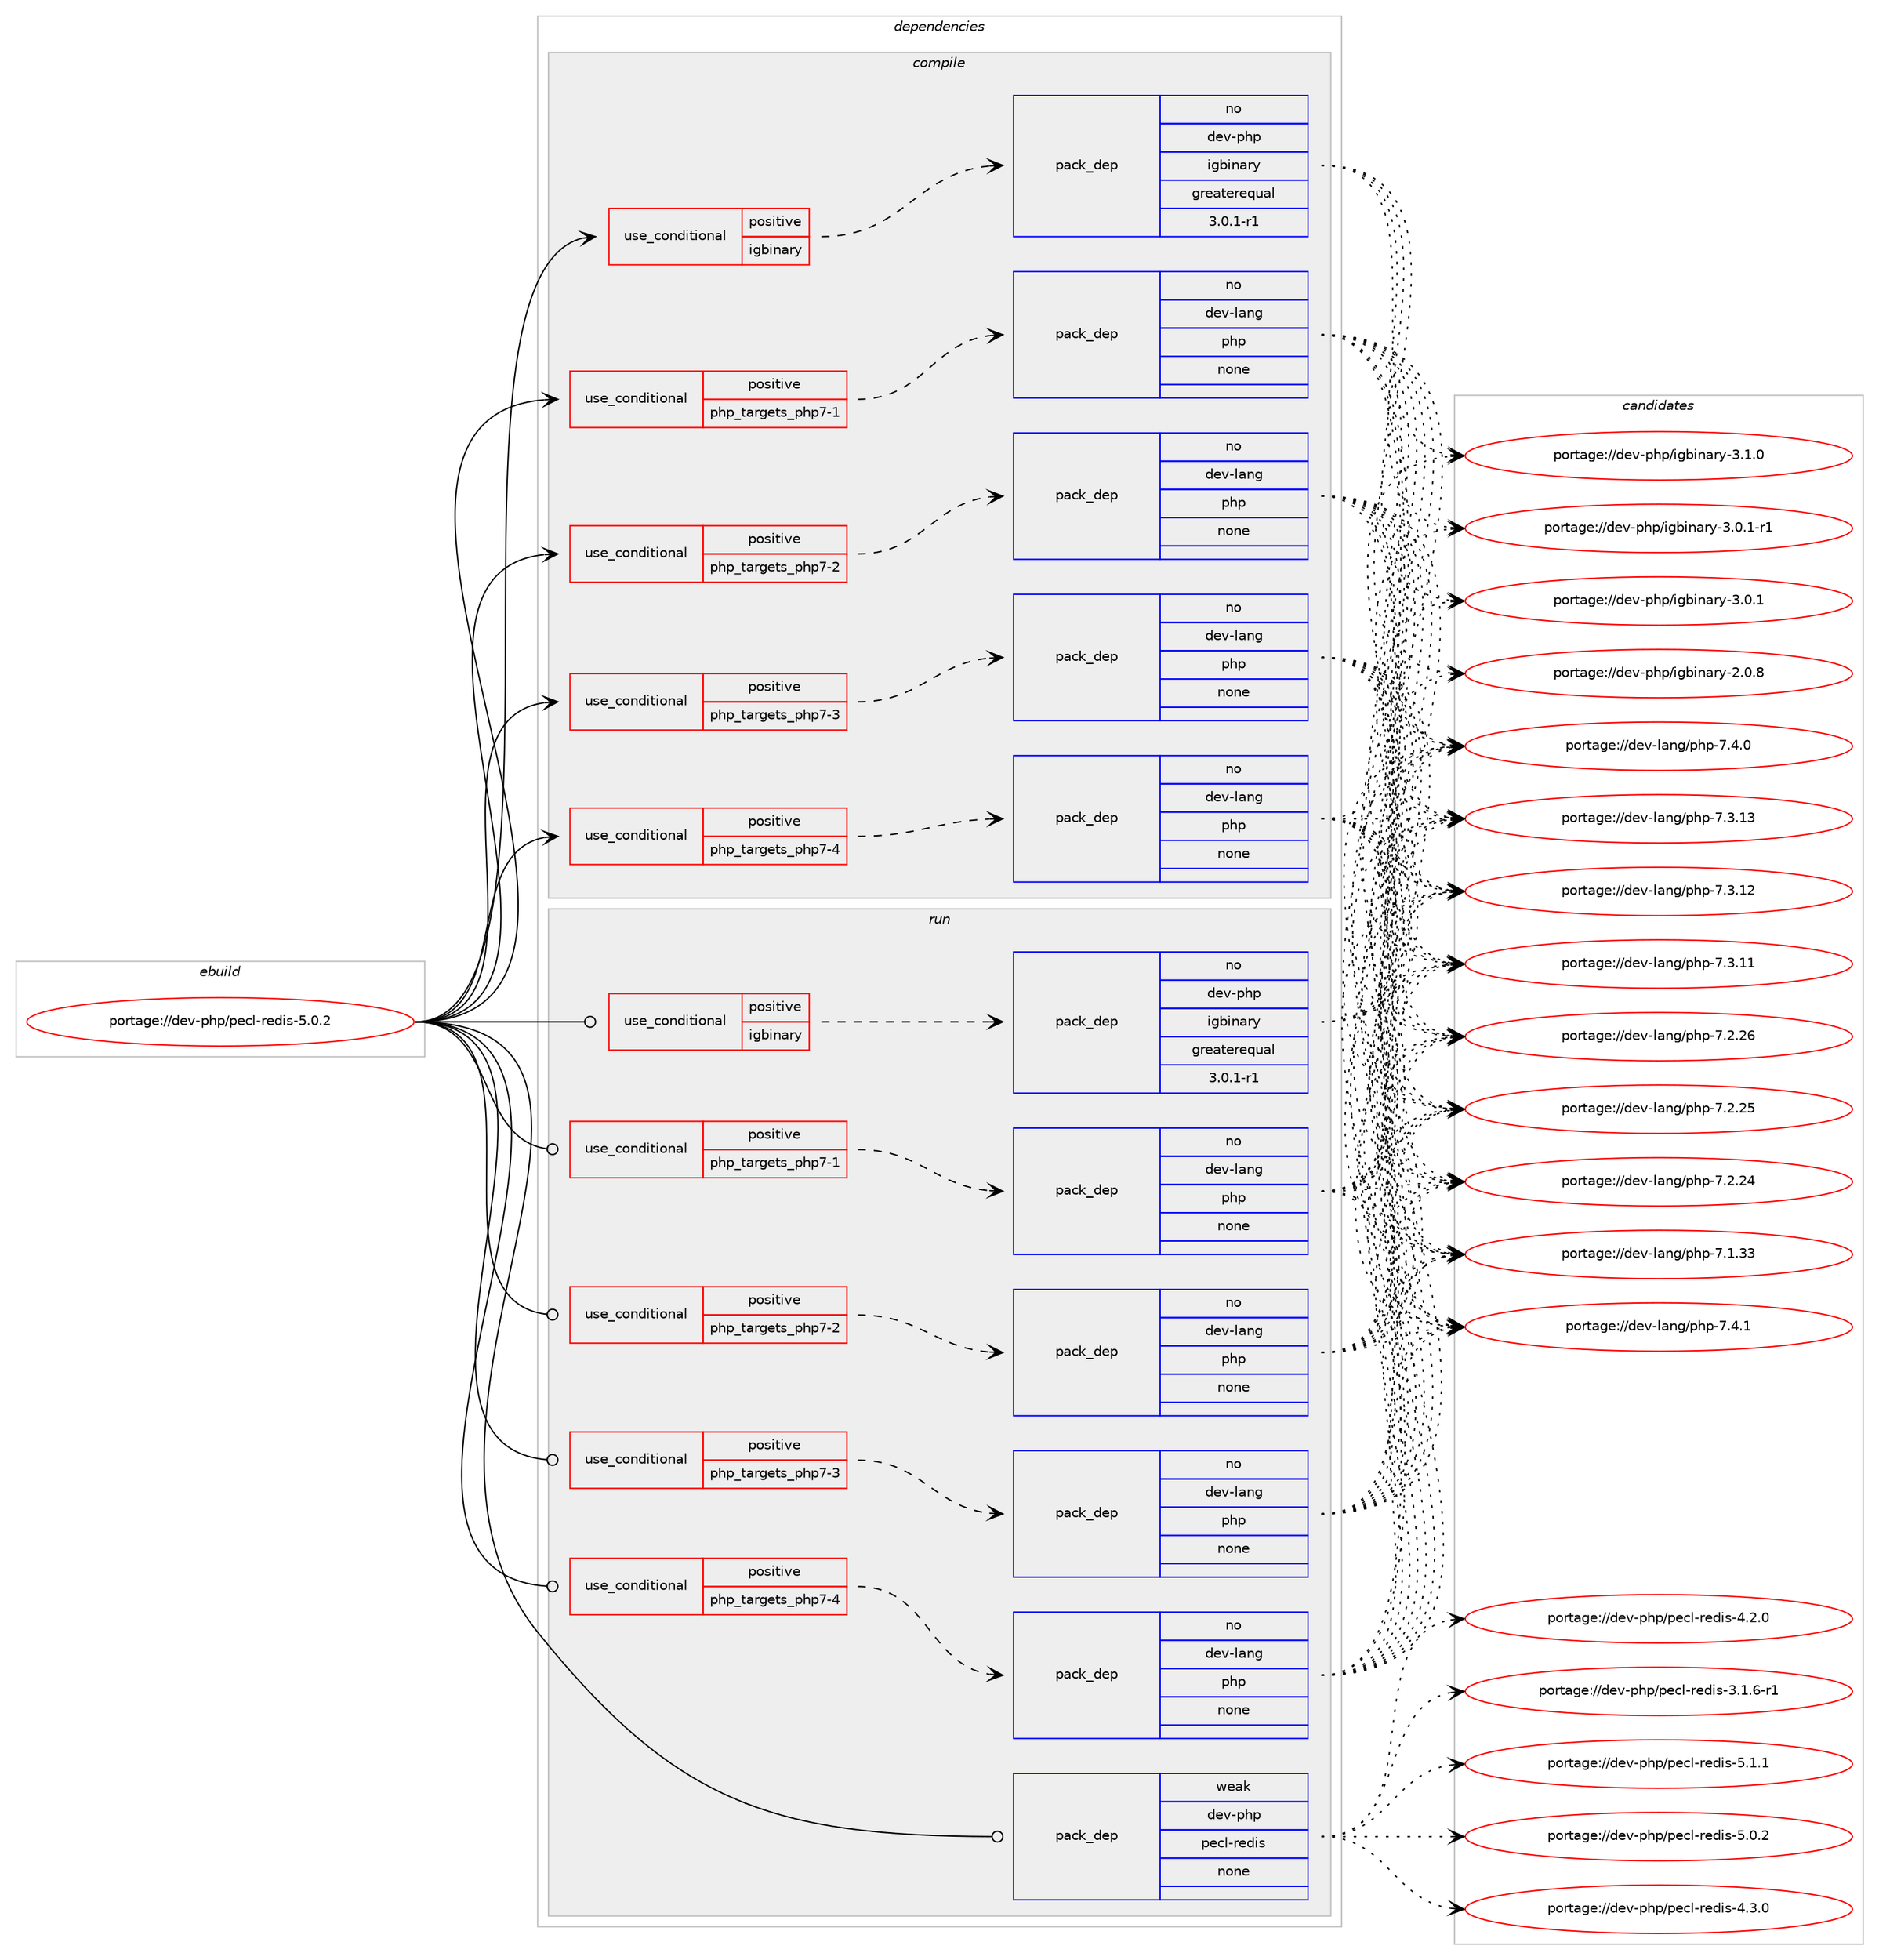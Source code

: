 digraph prolog {

# *************
# Graph options
# *************

newrank=true;
concentrate=true;
compound=true;
graph [rankdir=LR,fontname=Helvetica,fontsize=10,ranksep=1.5];#, ranksep=2.5, nodesep=0.2];
edge  [arrowhead=vee];
node  [fontname=Helvetica,fontsize=10];

# **********
# The ebuild
# **********

subgraph cluster_leftcol {
color=gray;
label=<<i>ebuild</i>>;
id [label="portage://dev-php/pecl-redis-5.0.2", color=red, width=4, href="../dev-php/pecl-redis-5.0.2.svg"];
}

# ****************
# The dependencies
# ****************

subgraph cluster_midcol {
color=gray;
label=<<i>dependencies</i>>;
subgraph cluster_compile {
fillcolor="#eeeeee";
style=filled;
label=<<i>compile</i>>;
subgraph cond120160 {
dependency475232 [label=<<TABLE BORDER="0" CELLBORDER="1" CELLSPACING="0" CELLPADDING="4"><TR><TD ROWSPAN="3" CELLPADDING="10">use_conditional</TD></TR><TR><TD>positive</TD></TR><TR><TD>igbinary</TD></TR></TABLE>>, shape=none, color=red];
subgraph pack350048 {
dependency475233 [label=<<TABLE BORDER="0" CELLBORDER="1" CELLSPACING="0" CELLPADDING="4" WIDTH="220"><TR><TD ROWSPAN="6" CELLPADDING="30">pack_dep</TD></TR><TR><TD WIDTH="110">no</TD></TR><TR><TD>dev-php</TD></TR><TR><TD>igbinary</TD></TR><TR><TD>greaterequal</TD></TR><TR><TD>3.0.1-r1</TD></TR></TABLE>>, shape=none, color=blue];
}
dependency475232:e -> dependency475233:w [weight=20,style="dashed",arrowhead="vee"];
}
id:e -> dependency475232:w [weight=20,style="solid",arrowhead="vee"];
subgraph cond120161 {
dependency475234 [label=<<TABLE BORDER="0" CELLBORDER="1" CELLSPACING="0" CELLPADDING="4"><TR><TD ROWSPAN="3" CELLPADDING="10">use_conditional</TD></TR><TR><TD>positive</TD></TR><TR><TD>php_targets_php7-1</TD></TR></TABLE>>, shape=none, color=red];
subgraph pack350049 {
dependency475235 [label=<<TABLE BORDER="0" CELLBORDER="1" CELLSPACING="0" CELLPADDING="4" WIDTH="220"><TR><TD ROWSPAN="6" CELLPADDING="30">pack_dep</TD></TR><TR><TD WIDTH="110">no</TD></TR><TR><TD>dev-lang</TD></TR><TR><TD>php</TD></TR><TR><TD>none</TD></TR><TR><TD></TD></TR></TABLE>>, shape=none, color=blue];
}
dependency475234:e -> dependency475235:w [weight=20,style="dashed",arrowhead="vee"];
}
id:e -> dependency475234:w [weight=20,style="solid",arrowhead="vee"];
subgraph cond120162 {
dependency475236 [label=<<TABLE BORDER="0" CELLBORDER="1" CELLSPACING="0" CELLPADDING="4"><TR><TD ROWSPAN="3" CELLPADDING="10">use_conditional</TD></TR><TR><TD>positive</TD></TR><TR><TD>php_targets_php7-2</TD></TR></TABLE>>, shape=none, color=red];
subgraph pack350050 {
dependency475237 [label=<<TABLE BORDER="0" CELLBORDER="1" CELLSPACING="0" CELLPADDING="4" WIDTH="220"><TR><TD ROWSPAN="6" CELLPADDING="30">pack_dep</TD></TR><TR><TD WIDTH="110">no</TD></TR><TR><TD>dev-lang</TD></TR><TR><TD>php</TD></TR><TR><TD>none</TD></TR><TR><TD></TD></TR></TABLE>>, shape=none, color=blue];
}
dependency475236:e -> dependency475237:w [weight=20,style="dashed",arrowhead="vee"];
}
id:e -> dependency475236:w [weight=20,style="solid",arrowhead="vee"];
subgraph cond120163 {
dependency475238 [label=<<TABLE BORDER="0" CELLBORDER="1" CELLSPACING="0" CELLPADDING="4"><TR><TD ROWSPAN="3" CELLPADDING="10">use_conditional</TD></TR><TR><TD>positive</TD></TR><TR><TD>php_targets_php7-3</TD></TR></TABLE>>, shape=none, color=red];
subgraph pack350051 {
dependency475239 [label=<<TABLE BORDER="0" CELLBORDER="1" CELLSPACING="0" CELLPADDING="4" WIDTH="220"><TR><TD ROWSPAN="6" CELLPADDING="30">pack_dep</TD></TR><TR><TD WIDTH="110">no</TD></TR><TR><TD>dev-lang</TD></TR><TR><TD>php</TD></TR><TR><TD>none</TD></TR><TR><TD></TD></TR></TABLE>>, shape=none, color=blue];
}
dependency475238:e -> dependency475239:w [weight=20,style="dashed",arrowhead="vee"];
}
id:e -> dependency475238:w [weight=20,style="solid",arrowhead="vee"];
subgraph cond120164 {
dependency475240 [label=<<TABLE BORDER="0" CELLBORDER="1" CELLSPACING="0" CELLPADDING="4"><TR><TD ROWSPAN="3" CELLPADDING="10">use_conditional</TD></TR><TR><TD>positive</TD></TR><TR><TD>php_targets_php7-4</TD></TR></TABLE>>, shape=none, color=red];
subgraph pack350052 {
dependency475241 [label=<<TABLE BORDER="0" CELLBORDER="1" CELLSPACING="0" CELLPADDING="4" WIDTH="220"><TR><TD ROWSPAN="6" CELLPADDING="30">pack_dep</TD></TR><TR><TD WIDTH="110">no</TD></TR><TR><TD>dev-lang</TD></TR><TR><TD>php</TD></TR><TR><TD>none</TD></TR><TR><TD></TD></TR></TABLE>>, shape=none, color=blue];
}
dependency475240:e -> dependency475241:w [weight=20,style="dashed",arrowhead="vee"];
}
id:e -> dependency475240:w [weight=20,style="solid",arrowhead="vee"];
}
subgraph cluster_compileandrun {
fillcolor="#eeeeee";
style=filled;
label=<<i>compile and run</i>>;
}
subgraph cluster_run {
fillcolor="#eeeeee";
style=filled;
label=<<i>run</i>>;
subgraph cond120165 {
dependency475242 [label=<<TABLE BORDER="0" CELLBORDER="1" CELLSPACING="0" CELLPADDING="4"><TR><TD ROWSPAN="3" CELLPADDING="10">use_conditional</TD></TR><TR><TD>positive</TD></TR><TR><TD>igbinary</TD></TR></TABLE>>, shape=none, color=red];
subgraph pack350053 {
dependency475243 [label=<<TABLE BORDER="0" CELLBORDER="1" CELLSPACING="0" CELLPADDING="4" WIDTH="220"><TR><TD ROWSPAN="6" CELLPADDING="30">pack_dep</TD></TR><TR><TD WIDTH="110">no</TD></TR><TR><TD>dev-php</TD></TR><TR><TD>igbinary</TD></TR><TR><TD>greaterequal</TD></TR><TR><TD>3.0.1-r1</TD></TR></TABLE>>, shape=none, color=blue];
}
dependency475242:e -> dependency475243:w [weight=20,style="dashed",arrowhead="vee"];
}
id:e -> dependency475242:w [weight=20,style="solid",arrowhead="odot"];
subgraph cond120166 {
dependency475244 [label=<<TABLE BORDER="0" CELLBORDER="1" CELLSPACING="0" CELLPADDING="4"><TR><TD ROWSPAN="3" CELLPADDING="10">use_conditional</TD></TR><TR><TD>positive</TD></TR><TR><TD>php_targets_php7-1</TD></TR></TABLE>>, shape=none, color=red];
subgraph pack350054 {
dependency475245 [label=<<TABLE BORDER="0" CELLBORDER="1" CELLSPACING="0" CELLPADDING="4" WIDTH="220"><TR><TD ROWSPAN="6" CELLPADDING="30">pack_dep</TD></TR><TR><TD WIDTH="110">no</TD></TR><TR><TD>dev-lang</TD></TR><TR><TD>php</TD></TR><TR><TD>none</TD></TR><TR><TD></TD></TR></TABLE>>, shape=none, color=blue];
}
dependency475244:e -> dependency475245:w [weight=20,style="dashed",arrowhead="vee"];
}
id:e -> dependency475244:w [weight=20,style="solid",arrowhead="odot"];
subgraph cond120167 {
dependency475246 [label=<<TABLE BORDER="0" CELLBORDER="1" CELLSPACING="0" CELLPADDING="4"><TR><TD ROWSPAN="3" CELLPADDING="10">use_conditional</TD></TR><TR><TD>positive</TD></TR><TR><TD>php_targets_php7-2</TD></TR></TABLE>>, shape=none, color=red];
subgraph pack350055 {
dependency475247 [label=<<TABLE BORDER="0" CELLBORDER="1" CELLSPACING="0" CELLPADDING="4" WIDTH="220"><TR><TD ROWSPAN="6" CELLPADDING="30">pack_dep</TD></TR><TR><TD WIDTH="110">no</TD></TR><TR><TD>dev-lang</TD></TR><TR><TD>php</TD></TR><TR><TD>none</TD></TR><TR><TD></TD></TR></TABLE>>, shape=none, color=blue];
}
dependency475246:e -> dependency475247:w [weight=20,style="dashed",arrowhead="vee"];
}
id:e -> dependency475246:w [weight=20,style="solid",arrowhead="odot"];
subgraph cond120168 {
dependency475248 [label=<<TABLE BORDER="0" CELLBORDER="1" CELLSPACING="0" CELLPADDING="4"><TR><TD ROWSPAN="3" CELLPADDING="10">use_conditional</TD></TR><TR><TD>positive</TD></TR><TR><TD>php_targets_php7-3</TD></TR></TABLE>>, shape=none, color=red];
subgraph pack350056 {
dependency475249 [label=<<TABLE BORDER="0" CELLBORDER="1" CELLSPACING="0" CELLPADDING="4" WIDTH="220"><TR><TD ROWSPAN="6" CELLPADDING="30">pack_dep</TD></TR><TR><TD WIDTH="110">no</TD></TR><TR><TD>dev-lang</TD></TR><TR><TD>php</TD></TR><TR><TD>none</TD></TR><TR><TD></TD></TR></TABLE>>, shape=none, color=blue];
}
dependency475248:e -> dependency475249:w [weight=20,style="dashed",arrowhead="vee"];
}
id:e -> dependency475248:w [weight=20,style="solid",arrowhead="odot"];
subgraph cond120169 {
dependency475250 [label=<<TABLE BORDER="0" CELLBORDER="1" CELLSPACING="0" CELLPADDING="4"><TR><TD ROWSPAN="3" CELLPADDING="10">use_conditional</TD></TR><TR><TD>positive</TD></TR><TR><TD>php_targets_php7-4</TD></TR></TABLE>>, shape=none, color=red];
subgraph pack350057 {
dependency475251 [label=<<TABLE BORDER="0" CELLBORDER="1" CELLSPACING="0" CELLPADDING="4" WIDTH="220"><TR><TD ROWSPAN="6" CELLPADDING="30">pack_dep</TD></TR><TR><TD WIDTH="110">no</TD></TR><TR><TD>dev-lang</TD></TR><TR><TD>php</TD></TR><TR><TD>none</TD></TR><TR><TD></TD></TR></TABLE>>, shape=none, color=blue];
}
dependency475250:e -> dependency475251:w [weight=20,style="dashed",arrowhead="vee"];
}
id:e -> dependency475250:w [weight=20,style="solid",arrowhead="odot"];
subgraph pack350058 {
dependency475252 [label=<<TABLE BORDER="0" CELLBORDER="1" CELLSPACING="0" CELLPADDING="4" WIDTH="220"><TR><TD ROWSPAN="6" CELLPADDING="30">pack_dep</TD></TR><TR><TD WIDTH="110">weak</TD></TR><TR><TD>dev-php</TD></TR><TR><TD>pecl-redis</TD></TR><TR><TD>none</TD></TR><TR><TD></TD></TR></TABLE>>, shape=none, color=blue];
}
id:e -> dependency475252:w [weight=20,style="solid",arrowhead="odot"];
}
}

# **************
# The candidates
# **************

subgraph cluster_choices {
rank=same;
color=gray;
label=<<i>candidates</i>>;

subgraph choice350048 {
color=black;
nodesep=1;
choice10010111845112104112471051039810511097114121455146494648 [label="portage://dev-php/igbinary-3.1.0", color=red, width=4,href="../dev-php/igbinary-3.1.0.svg"];
choice100101118451121041124710510398105110971141214551464846494511449 [label="portage://dev-php/igbinary-3.0.1-r1", color=red, width=4,href="../dev-php/igbinary-3.0.1-r1.svg"];
choice10010111845112104112471051039810511097114121455146484649 [label="portage://dev-php/igbinary-3.0.1", color=red, width=4,href="../dev-php/igbinary-3.0.1.svg"];
choice10010111845112104112471051039810511097114121455046484656 [label="portage://dev-php/igbinary-2.0.8", color=red, width=4,href="../dev-php/igbinary-2.0.8.svg"];
dependency475233:e -> choice10010111845112104112471051039810511097114121455146494648:w [style=dotted,weight="100"];
dependency475233:e -> choice100101118451121041124710510398105110971141214551464846494511449:w [style=dotted,weight="100"];
dependency475233:e -> choice10010111845112104112471051039810511097114121455146484649:w [style=dotted,weight="100"];
dependency475233:e -> choice10010111845112104112471051039810511097114121455046484656:w [style=dotted,weight="100"];
}
subgraph choice350049 {
color=black;
nodesep=1;
choice100101118451089711010347112104112455546524649 [label="portage://dev-lang/php-7.4.1", color=red, width=4,href="../dev-lang/php-7.4.1.svg"];
choice100101118451089711010347112104112455546524648 [label="portage://dev-lang/php-7.4.0", color=red, width=4,href="../dev-lang/php-7.4.0.svg"];
choice10010111845108971101034711210411245554651464951 [label="portage://dev-lang/php-7.3.13", color=red, width=4,href="../dev-lang/php-7.3.13.svg"];
choice10010111845108971101034711210411245554651464950 [label="portage://dev-lang/php-7.3.12", color=red, width=4,href="../dev-lang/php-7.3.12.svg"];
choice10010111845108971101034711210411245554651464949 [label="portage://dev-lang/php-7.3.11", color=red, width=4,href="../dev-lang/php-7.3.11.svg"];
choice10010111845108971101034711210411245554650465054 [label="portage://dev-lang/php-7.2.26", color=red, width=4,href="../dev-lang/php-7.2.26.svg"];
choice10010111845108971101034711210411245554650465053 [label="portage://dev-lang/php-7.2.25", color=red, width=4,href="../dev-lang/php-7.2.25.svg"];
choice10010111845108971101034711210411245554650465052 [label="portage://dev-lang/php-7.2.24", color=red, width=4,href="../dev-lang/php-7.2.24.svg"];
choice10010111845108971101034711210411245554649465151 [label="portage://dev-lang/php-7.1.33", color=red, width=4,href="../dev-lang/php-7.1.33.svg"];
dependency475235:e -> choice100101118451089711010347112104112455546524649:w [style=dotted,weight="100"];
dependency475235:e -> choice100101118451089711010347112104112455546524648:w [style=dotted,weight="100"];
dependency475235:e -> choice10010111845108971101034711210411245554651464951:w [style=dotted,weight="100"];
dependency475235:e -> choice10010111845108971101034711210411245554651464950:w [style=dotted,weight="100"];
dependency475235:e -> choice10010111845108971101034711210411245554651464949:w [style=dotted,weight="100"];
dependency475235:e -> choice10010111845108971101034711210411245554650465054:w [style=dotted,weight="100"];
dependency475235:e -> choice10010111845108971101034711210411245554650465053:w [style=dotted,weight="100"];
dependency475235:e -> choice10010111845108971101034711210411245554650465052:w [style=dotted,weight="100"];
dependency475235:e -> choice10010111845108971101034711210411245554649465151:w [style=dotted,weight="100"];
}
subgraph choice350050 {
color=black;
nodesep=1;
choice100101118451089711010347112104112455546524649 [label="portage://dev-lang/php-7.4.1", color=red, width=4,href="../dev-lang/php-7.4.1.svg"];
choice100101118451089711010347112104112455546524648 [label="portage://dev-lang/php-7.4.0", color=red, width=4,href="../dev-lang/php-7.4.0.svg"];
choice10010111845108971101034711210411245554651464951 [label="portage://dev-lang/php-7.3.13", color=red, width=4,href="../dev-lang/php-7.3.13.svg"];
choice10010111845108971101034711210411245554651464950 [label="portage://dev-lang/php-7.3.12", color=red, width=4,href="../dev-lang/php-7.3.12.svg"];
choice10010111845108971101034711210411245554651464949 [label="portage://dev-lang/php-7.3.11", color=red, width=4,href="../dev-lang/php-7.3.11.svg"];
choice10010111845108971101034711210411245554650465054 [label="portage://dev-lang/php-7.2.26", color=red, width=4,href="../dev-lang/php-7.2.26.svg"];
choice10010111845108971101034711210411245554650465053 [label="portage://dev-lang/php-7.2.25", color=red, width=4,href="../dev-lang/php-7.2.25.svg"];
choice10010111845108971101034711210411245554650465052 [label="portage://dev-lang/php-7.2.24", color=red, width=4,href="../dev-lang/php-7.2.24.svg"];
choice10010111845108971101034711210411245554649465151 [label="portage://dev-lang/php-7.1.33", color=red, width=4,href="../dev-lang/php-7.1.33.svg"];
dependency475237:e -> choice100101118451089711010347112104112455546524649:w [style=dotted,weight="100"];
dependency475237:e -> choice100101118451089711010347112104112455546524648:w [style=dotted,weight="100"];
dependency475237:e -> choice10010111845108971101034711210411245554651464951:w [style=dotted,weight="100"];
dependency475237:e -> choice10010111845108971101034711210411245554651464950:w [style=dotted,weight="100"];
dependency475237:e -> choice10010111845108971101034711210411245554651464949:w [style=dotted,weight="100"];
dependency475237:e -> choice10010111845108971101034711210411245554650465054:w [style=dotted,weight="100"];
dependency475237:e -> choice10010111845108971101034711210411245554650465053:w [style=dotted,weight="100"];
dependency475237:e -> choice10010111845108971101034711210411245554650465052:w [style=dotted,weight="100"];
dependency475237:e -> choice10010111845108971101034711210411245554649465151:w [style=dotted,weight="100"];
}
subgraph choice350051 {
color=black;
nodesep=1;
choice100101118451089711010347112104112455546524649 [label="portage://dev-lang/php-7.4.1", color=red, width=4,href="../dev-lang/php-7.4.1.svg"];
choice100101118451089711010347112104112455546524648 [label="portage://dev-lang/php-7.4.0", color=red, width=4,href="../dev-lang/php-7.4.0.svg"];
choice10010111845108971101034711210411245554651464951 [label="portage://dev-lang/php-7.3.13", color=red, width=4,href="../dev-lang/php-7.3.13.svg"];
choice10010111845108971101034711210411245554651464950 [label="portage://dev-lang/php-7.3.12", color=red, width=4,href="../dev-lang/php-7.3.12.svg"];
choice10010111845108971101034711210411245554651464949 [label="portage://dev-lang/php-7.3.11", color=red, width=4,href="../dev-lang/php-7.3.11.svg"];
choice10010111845108971101034711210411245554650465054 [label="portage://dev-lang/php-7.2.26", color=red, width=4,href="../dev-lang/php-7.2.26.svg"];
choice10010111845108971101034711210411245554650465053 [label="portage://dev-lang/php-7.2.25", color=red, width=4,href="../dev-lang/php-7.2.25.svg"];
choice10010111845108971101034711210411245554650465052 [label="portage://dev-lang/php-7.2.24", color=red, width=4,href="../dev-lang/php-7.2.24.svg"];
choice10010111845108971101034711210411245554649465151 [label="portage://dev-lang/php-7.1.33", color=red, width=4,href="../dev-lang/php-7.1.33.svg"];
dependency475239:e -> choice100101118451089711010347112104112455546524649:w [style=dotted,weight="100"];
dependency475239:e -> choice100101118451089711010347112104112455546524648:w [style=dotted,weight="100"];
dependency475239:e -> choice10010111845108971101034711210411245554651464951:w [style=dotted,weight="100"];
dependency475239:e -> choice10010111845108971101034711210411245554651464950:w [style=dotted,weight="100"];
dependency475239:e -> choice10010111845108971101034711210411245554651464949:w [style=dotted,weight="100"];
dependency475239:e -> choice10010111845108971101034711210411245554650465054:w [style=dotted,weight="100"];
dependency475239:e -> choice10010111845108971101034711210411245554650465053:w [style=dotted,weight="100"];
dependency475239:e -> choice10010111845108971101034711210411245554650465052:w [style=dotted,weight="100"];
dependency475239:e -> choice10010111845108971101034711210411245554649465151:w [style=dotted,weight="100"];
}
subgraph choice350052 {
color=black;
nodesep=1;
choice100101118451089711010347112104112455546524649 [label="portage://dev-lang/php-7.4.1", color=red, width=4,href="../dev-lang/php-7.4.1.svg"];
choice100101118451089711010347112104112455546524648 [label="portage://dev-lang/php-7.4.0", color=red, width=4,href="../dev-lang/php-7.4.0.svg"];
choice10010111845108971101034711210411245554651464951 [label="portage://dev-lang/php-7.3.13", color=red, width=4,href="../dev-lang/php-7.3.13.svg"];
choice10010111845108971101034711210411245554651464950 [label="portage://dev-lang/php-7.3.12", color=red, width=4,href="../dev-lang/php-7.3.12.svg"];
choice10010111845108971101034711210411245554651464949 [label="portage://dev-lang/php-7.3.11", color=red, width=4,href="../dev-lang/php-7.3.11.svg"];
choice10010111845108971101034711210411245554650465054 [label="portage://dev-lang/php-7.2.26", color=red, width=4,href="../dev-lang/php-7.2.26.svg"];
choice10010111845108971101034711210411245554650465053 [label="portage://dev-lang/php-7.2.25", color=red, width=4,href="../dev-lang/php-7.2.25.svg"];
choice10010111845108971101034711210411245554650465052 [label="portage://dev-lang/php-7.2.24", color=red, width=4,href="../dev-lang/php-7.2.24.svg"];
choice10010111845108971101034711210411245554649465151 [label="portage://dev-lang/php-7.1.33", color=red, width=4,href="../dev-lang/php-7.1.33.svg"];
dependency475241:e -> choice100101118451089711010347112104112455546524649:w [style=dotted,weight="100"];
dependency475241:e -> choice100101118451089711010347112104112455546524648:w [style=dotted,weight="100"];
dependency475241:e -> choice10010111845108971101034711210411245554651464951:w [style=dotted,weight="100"];
dependency475241:e -> choice10010111845108971101034711210411245554651464950:w [style=dotted,weight="100"];
dependency475241:e -> choice10010111845108971101034711210411245554651464949:w [style=dotted,weight="100"];
dependency475241:e -> choice10010111845108971101034711210411245554650465054:w [style=dotted,weight="100"];
dependency475241:e -> choice10010111845108971101034711210411245554650465053:w [style=dotted,weight="100"];
dependency475241:e -> choice10010111845108971101034711210411245554650465052:w [style=dotted,weight="100"];
dependency475241:e -> choice10010111845108971101034711210411245554649465151:w [style=dotted,weight="100"];
}
subgraph choice350053 {
color=black;
nodesep=1;
choice10010111845112104112471051039810511097114121455146494648 [label="portage://dev-php/igbinary-3.1.0", color=red, width=4,href="../dev-php/igbinary-3.1.0.svg"];
choice100101118451121041124710510398105110971141214551464846494511449 [label="portage://dev-php/igbinary-3.0.1-r1", color=red, width=4,href="../dev-php/igbinary-3.0.1-r1.svg"];
choice10010111845112104112471051039810511097114121455146484649 [label="portage://dev-php/igbinary-3.0.1", color=red, width=4,href="../dev-php/igbinary-3.0.1.svg"];
choice10010111845112104112471051039810511097114121455046484656 [label="portage://dev-php/igbinary-2.0.8", color=red, width=4,href="../dev-php/igbinary-2.0.8.svg"];
dependency475243:e -> choice10010111845112104112471051039810511097114121455146494648:w [style=dotted,weight="100"];
dependency475243:e -> choice100101118451121041124710510398105110971141214551464846494511449:w [style=dotted,weight="100"];
dependency475243:e -> choice10010111845112104112471051039810511097114121455146484649:w [style=dotted,weight="100"];
dependency475243:e -> choice10010111845112104112471051039810511097114121455046484656:w [style=dotted,weight="100"];
}
subgraph choice350054 {
color=black;
nodesep=1;
choice100101118451089711010347112104112455546524649 [label="portage://dev-lang/php-7.4.1", color=red, width=4,href="../dev-lang/php-7.4.1.svg"];
choice100101118451089711010347112104112455546524648 [label="portage://dev-lang/php-7.4.0", color=red, width=4,href="../dev-lang/php-7.4.0.svg"];
choice10010111845108971101034711210411245554651464951 [label="portage://dev-lang/php-7.3.13", color=red, width=4,href="../dev-lang/php-7.3.13.svg"];
choice10010111845108971101034711210411245554651464950 [label="portage://dev-lang/php-7.3.12", color=red, width=4,href="../dev-lang/php-7.3.12.svg"];
choice10010111845108971101034711210411245554651464949 [label="portage://dev-lang/php-7.3.11", color=red, width=4,href="../dev-lang/php-7.3.11.svg"];
choice10010111845108971101034711210411245554650465054 [label="portage://dev-lang/php-7.2.26", color=red, width=4,href="../dev-lang/php-7.2.26.svg"];
choice10010111845108971101034711210411245554650465053 [label="portage://dev-lang/php-7.2.25", color=red, width=4,href="../dev-lang/php-7.2.25.svg"];
choice10010111845108971101034711210411245554650465052 [label="portage://dev-lang/php-7.2.24", color=red, width=4,href="../dev-lang/php-7.2.24.svg"];
choice10010111845108971101034711210411245554649465151 [label="portage://dev-lang/php-7.1.33", color=red, width=4,href="../dev-lang/php-7.1.33.svg"];
dependency475245:e -> choice100101118451089711010347112104112455546524649:w [style=dotted,weight="100"];
dependency475245:e -> choice100101118451089711010347112104112455546524648:w [style=dotted,weight="100"];
dependency475245:e -> choice10010111845108971101034711210411245554651464951:w [style=dotted,weight="100"];
dependency475245:e -> choice10010111845108971101034711210411245554651464950:w [style=dotted,weight="100"];
dependency475245:e -> choice10010111845108971101034711210411245554651464949:w [style=dotted,weight="100"];
dependency475245:e -> choice10010111845108971101034711210411245554650465054:w [style=dotted,weight="100"];
dependency475245:e -> choice10010111845108971101034711210411245554650465053:w [style=dotted,weight="100"];
dependency475245:e -> choice10010111845108971101034711210411245554650465052:w [style=dotted,weight="100"];
dependency475245:e -> choice10010111845108971101034711210411245554649465151:w [style=dotted,weight="100"];
}
subgraph choice350055 {
color=black;
nodesep=1;
choice100101118451089711010347112104112455546524649 [label="portage://dev-lang/php-7.4.1", color=red, width=4,href="../dev-lang/php-7.4.1.svg"];
choice100101118451089711010347112104112455546524648 [label="portage://dev-lang/php-7.4.0", color=red, width=4,href="../dev-lang/php-7.4.0.svg"];
choice10010111845108971101034711210411245554651464951 [label="portage://dev-lang/php-7.3.13", color=red, width=4,href="../dev-lang/php-7.3.13.svg"];
choice10010111845108971101034711210411245554651464950 [label="portage://dev-lang/php-7.3.12", color=red, width=4,href="../dev-lang/php-7.3.12.svg"];
choice10010111845108971101034711210411245554651464949 [label="portage://dev-lang/php-7.3.11", color=red, width=4,href="../dev-lang/php-7.3.11.svg"];
choice10010111845108971101034711210411245554650465054 [label="portage://dev-lang/php-7.2.26", color=red, width=4,href="../dev-lang/php-7.2.26.svg"];
choice10010111845108971101034711210411245554650465053 [label="portage://dev-lang/php-7.2.25", color=red, width=4,href="../dev-lang/php-7.2.25.svg"];
choice10010111845108971101034711210411245554650465052 [label="portage://dev-lang/php-7.2.24", color=red, width=4,href="../dev-lang/php-7.2.24.svg"];
choice10010111845108971101034711210411245554649465151 [label="portage://dev-lang/php-7.1.33", color=red, width=4,href="../dev-lang/php-7.1.33.svg"];
dependency475247:e -> choice100101118451089711010347112104112455546524649:w [style=dotted,weight="100"];
dependency475247:e -> choice100101118451089711010347112104112455546524648:w [style=dotted,weight="100"];
dependency475247:e -> choice10010111845108971101034711210411245554651464951:w [style=dotted,weight="100"];
dependency475247:e -> choice10010111845108971101034711210411245554651464950:w [style=dotted,weight="100"];
dependency475247:e -> choice10010111845108971101034711210411245554651464949:w [style=dotted,weight="100"];
dependency475247:e -> choice10010111845108971101034711210411245554650465054:w [style=dotted,weight="100"];
dependency475247:e -> choice10010111845108971101034711210411245554650465053:w [style=dotted,weight="100"];
dependency475247:e -> choice10010111845108971101034711210411245554650465052:w [style=dotted,weight="100"];
dependency475247:e -> choice10010111845108971101034711210411245554649465151:w [style=dotted,weight="100"];
}
subgraph choice350056 {
color=black;
nodesep=1;
choice100101118451089711010347112104112455546524649 [label="portage://dev-lang/php-7.4.1", color=red, width=4,href="../dev-lang/php-7.4.1.svg"];
choice100101118451089711010347112104112455546524648 [label="portage://dev-lang/php-7.4.0", color=red, width=4,href="../dev-lang/php-7.4.0.svg"];
choice10010111845108971101034711210411245554651464951 [label="portage://dev-lang/php-7.3.13", color=red, width=4,href="../dev-lang/php-7.3.13.svg"];
choice10010111845108971101034711210411245554651464950 [label="portage://dev-lang/php-7.3.12", color=red, width=4,href="../dev-lang/php-7.3.12.svg"];
choice10010111845108971101034711210411245554651464949 [label="portage://dev-lang/php-7.3.11", color=red, width=4,href="../dev-lang/php-7.3.11.svg"];
choice10010111845108971101034711210411245554650465054 [label="portage://dev-lang/php-7.2.26", color=red, width=4,href="../dev-lang/php-7.2.26.svg"];
choice10010111845108971101034711210411245554650465053 [label="portage://dev-lang/php-7.2.25", color=red, width=4,href="../dev-lang/php-7.2.25.svg"];
choice10010111845108971101034711210411245554650465052 [label="portage://dev-lang/php-7.2.24", color=red, width=4,href="../dev-lang/php-7.2.24.svg"];
choice10010111845108971101034711210411245554649465151 [label="portage://dev-lang/php-7.1.33", color=red, width=4,href="../dev-lang/php-7.1.33.svg"];
dependency475249:e -> choice100101118451089711010347112104112455546524649:w [style=dotted,weight="100"];
dependency475249:e -> choice100101118451089711010347112104112455546524648:w [style=dotted,weight="100"];
dependency475249:e -> choice10010111845108971101034711210411245554651464951:w [style=dotted,weight="100"];
dependency475249:e -> choice10010111845108971101034711210411245554651464950:w [style=dotted,weight="100"];
dependency475249:e -> choice10010111845108971101034711210411245554651464949:w [style=dotted,weight="100"];
dependency475249:e -> choice10010111845108971101034711210411245554650465054:w [style=dotted,weight="100"];
dependency475249:e -> choice10010111845108971101034711210411245554650465053:w [style=dotted,weight="100"];
dependency475249:e -> choice10010111845108971101034711210411245554650465052:w [style=dotted,weight="100"];
dependency475249:e -> choice10010111845108971101034711210411245554649465151:w [style=dotted,weight="100"];
}
subgraph choice350057 {
color=black;
nodesep=1;
choice100101118451089711010347112104112455546524649 [label="portage://dev-lang/php-7.4.1", color=red, width=4,href="../dev-lang/php-7.4.1.svg"];
choice100101118451089711010347112104112455546524648 [label="portage://dev-lang/php-7.4.0", color=red, width=4,href="../dev-lang/php-7.4.0.svg"];
choice10010111845108971101034711210411245554651464951 [label="portage://dev-lang/php-7.3.13", color=red, width=4,href="../dev-lang/php-7.3.13.svg"];
choice10010111845108971101034711210411245554651464950 [label="portage://dev-lang/php-7.3.12", color=red, width=4,href="../dev-lang/php-7.3.12.svg"];
choice10010111845108971101034711210411245554651464949 [label="portage://dev-lang/php-7.3.11", color=red, width=4,href="../dev-lang/php-7.3.11.svg"];
choice10010111845108971101034711210411245554650465054 [label="portage://dev-lang/php-7.2.26", color=red, width=4,href="../dev-lang/php-7.2.26.svg"];
choice10010111845108971101034711210411245554650465053 [label="portage://dev-lang/php-7.2.25", color=red, width=4,href="../dev-lang/php-7.2.25.svg"];
choice10010111845108971101034711210411245554650465052 [label="portage://dev-lang/php-7.2.24", color=red, width=4,href="../dev-lang/php-7.2.24.svg"];
choice10010111845108971101034711210411245554649465151 [label="portage://dev-lang/php-7.1.33", color=red, width=4,href="../dev-lang/php-7.1.33.svg"];
dependency475251:e -> choice100101118451089711010347112104112455546524649:w [style=dotted,weight="100"];
dependency475251:e -> choice100101118451089711010347112104112455546524648:w [style=dotted,weight="100"];
dependency475251:e -> choice10010111845108971101034711210411245554651464951:w [style=dotted,weight="100"];
dependency475251:e -> choice10010111845108971101034711210411245554651464950:w [style=dotted,weight="100"];
dependency475251:e -> choice10010111845108971101034711210411245554651464949:w [style=dotted,weight="100"];
dependency475251:e -> choice10010111845108971101034711210411245554650465054:w [style=dotted,weight="100"];
dependency475251:e -> choice10010111845108971101034711210411245554650465053:w [style=dotted,weight="100"];
dependency475251:e -> choice10010111845108971101034711210411245554650465052:w [style=dotted,weight="100"];
dependency475251:e -> choice10010111845108971101034711210411245554649465151:w [style=dotted,weight="100"];
}
subgraph choice350058 {
color=black;
nodesep=1;
choice10010111845112104112471121019910845114101100105115455346494649 [label="portage://dev-php/pecl-redis-5.1.1", color=red, width=4,href="../dev-php/pecl-redis-5.1.1.svg"];
choice10010111845112104112471121019910845114101100105115455346484650 [label="portage://dev-php/pecl-redis-5.0.2", color=red, width=4,href="../dev-php/pecl-redis-5.0.2.svg"];
choice10010111845112104112471121019910845114101100105115455246514648 [label="portage://dev-php/pecl-redis-4.3.0", color=red, width=4,href="../dev-php/pecl-redis-4.3.0.svg"];
choice10010111845112104112471121019910845114101100105115455246504648 [label="portage://dev-php/pecl-redis-4.2.0", color=red, width=4,href="../dev-php/pecl-redis-4.2.0.svg"];
choice100101118451121041124711210199108451141011001051154551464946544511449 [label="portage://dev-php/pecl-redis-3.1.6-r1", color=red, width=4,href="../dev-php/pecl-redis-3.1.6-r1.svg"];
dependency475252:e -> choice10010111845112104112471121019910845114101100105115455346494649:w [style=dotted,weight="100"];
dependency475252:e -> choice10010111845112104112471121019910845114101100105115455346484650:w [style=dotted,weight="100"];
dependency475252:e -> choice10010111845112104112471121019910845114101100105115455246514648:w [style=dotted,weight="100"];
dependency475252:e -> choice10010111845112104112471121019910845114101100105115455246504648:w [style=dotted,weight="100"];
dependency475252:e -> choice100101118451121041124711210199108451141011001051154551464946544511449:w [style=dotted,weight="100"];
}
}

}
